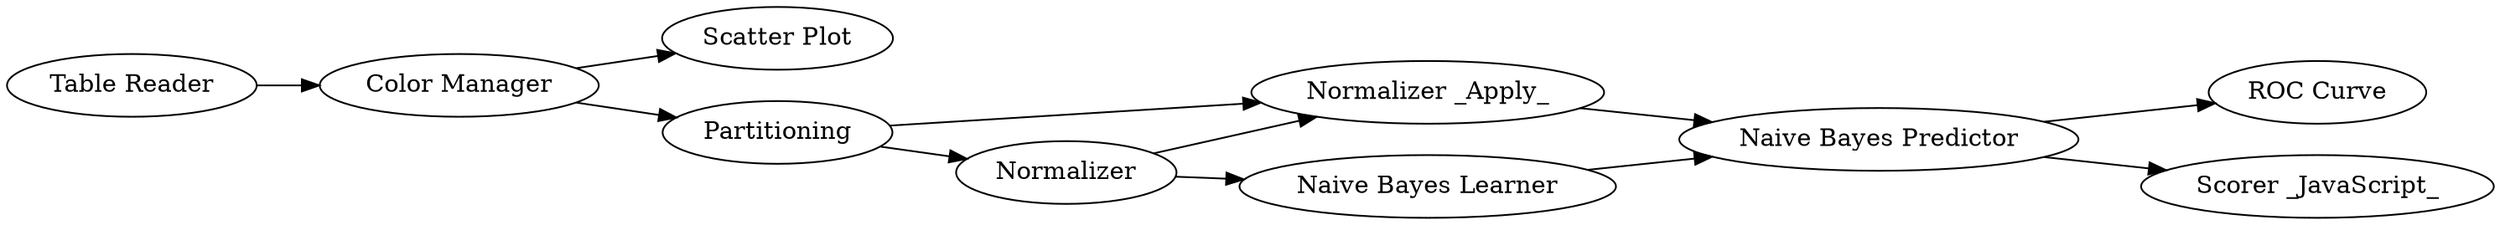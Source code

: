 digraph {
	"5766480782426764229_10" [label="ROC Curve"]
	"5766480782426764229_5" [label="Normalizer _Apply_"]
	"5766480782426764229_13" [label="Scorer _JavaScript_"]
	"5766480782426764229_8" [label="Scatter Plot"]
	"5766480782426764229_3" [label=Partitioning]
	"5766480782426764229_1" [label="Table Reader"]
	"5766480782426764229_12" [label="Naive Bayes Predictor"]
	"5766480782426764229_11" [label="Naive Bayes Learner"]
	"5766480782426764229_4" [label=Normalizer]
	"5766480782426764229_2" [label="Color Manager"]
	"5766480782426764229_4" -> "5766480782426764229_5"
	"5766480782426764229_2" -> "5766480782426764229_3"
	"5766480782426764229_12" -> "5766480782426764229_10"
	"5766480782426764229_3" -> "5766480782426764229_5"
	"5766480782426764229_3" -> "5766480782426764229_4"
	"5766480782426764229_5" -> "5766480782426764229_12"
	"5766480782426764229_12" -> "5766480782426764229_13"
	"5766480782426764229_2" -> "5766480782426764229_8"
	"5766480782426764229_11" -> "5766480782426764229_12"
	"5766480782426764229_4" -> "5766480782426764229_11"
	"5766480782426764229_1" -> "5766480782426764229_2"
	rankdir=LR
}
